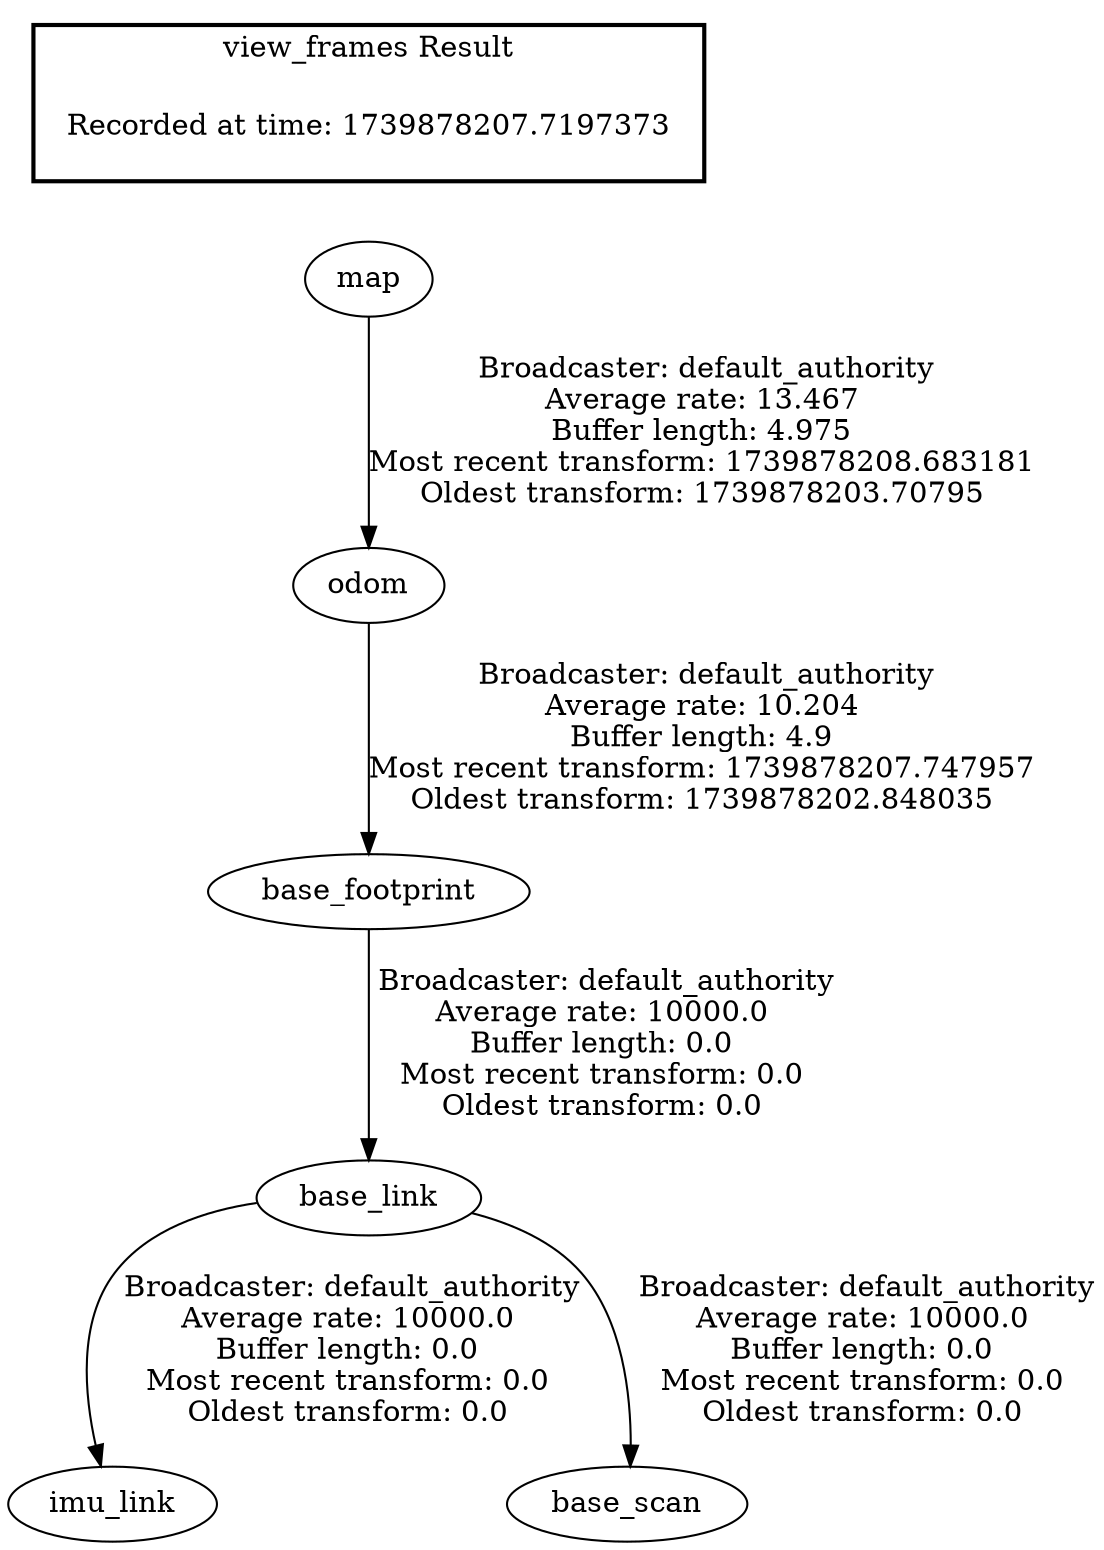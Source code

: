 digraph G {
"map" -> "odom"[label=" Broadcaster: default_authority\nAverage rate: 13.467\nBuffer length: 4.975\nMost recent transform: 1739878208.683181\nOldest transform: 1739878203.70795\n"];
"odom" -> "base_footprint"[label=" Broadcaster: default_authority\nAverage rate: 10.204\nBuffer length: 4.9\nMost recent transform: 1739878207.747957\nOldest transform: 1739878202.848035\n"];
"base_footprint" -> "base_link"[label=" Broadcaster: default_authority\nAverage rate: 10000.0\nBuffer length: 0.0\nMost recent transform: 0.0\nOldest transform: 0.0\n"];
"base_link" -> "imu_link"[label=" Broadcaster: default_authority\nAverage rate: 10000.0\nBuffer length: 0.0\nMost recent transform: 0.0\nOldest transform: 0.0\n"];
"base_link" -> "base_scan"[label=" Broadcaster: default_authority\nAverage rate: 10000.0\nBuffer length: 0.0\nMost recent transform: 0.0\nOldest transform: 0.0\n"];
edge [style=invis];
 subgraph cluster_legend { style=bold; color=black; label ="view_frames Result";
"Recorded at time: 1739878207.7197373"[ shape=plaintext ] ;
}->"map";
}